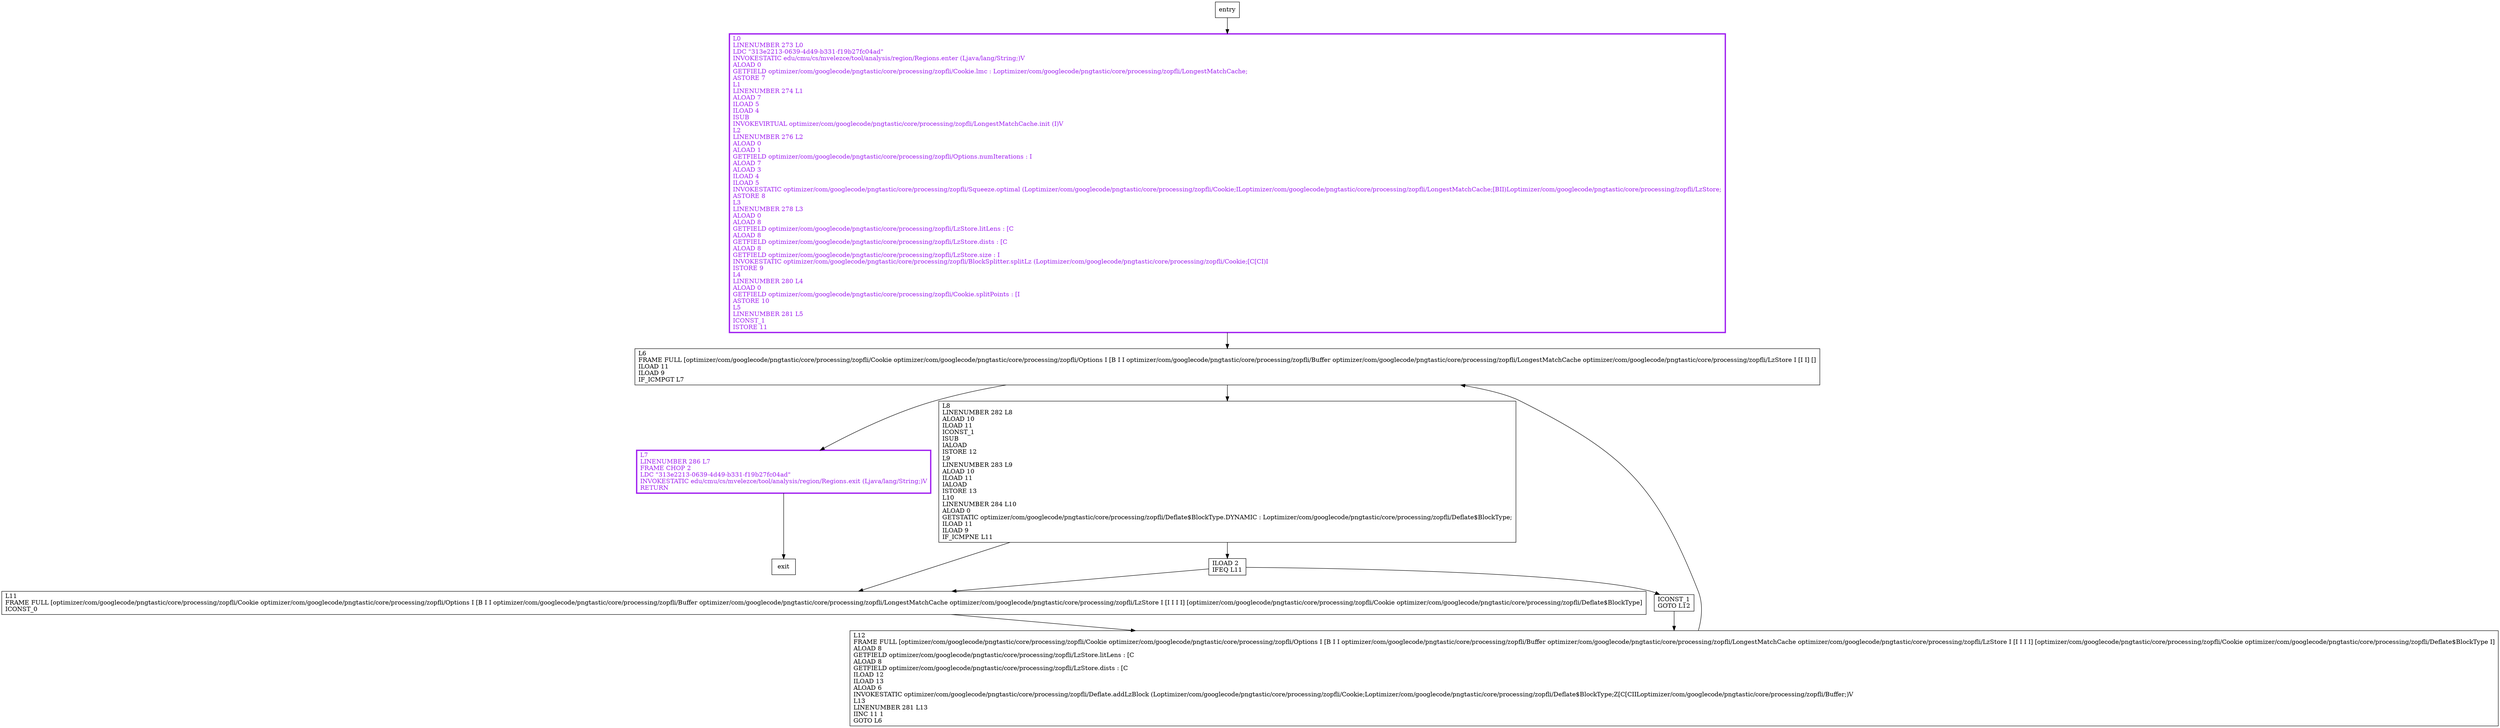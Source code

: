 digraph deflateSplittingLast {
node [shape=record];
600657906 [label="L6\lFRAME FULL [optimizer/com/googlecode/pngtastic/core/processing/zopfli/Cookie optimizer/com/googlecode/pngtastic/core/processing/zopfli/Options I [B I I optimizer/com/googlecode/pngtastic/core/processing/zopfli/Buffer optimizer/com/googlecode/pngtastic/core/processing/zopfli/LongestMatchCache optimizer/com/googlecode/pngtastic/core/processing/zopfli/LzStore I [I I] []\lILOAD 11\lILOAD 9\lIF_ICMPGT L7\l"];
680865258 [label="L7\lLINENUMBER 286 L7\lFRAME CHOP 2\lLDC \"313e2213-0639-4d49-b331-f19b27fc04ad\"\lINVOKESTATIC edu/cmu/cs/mvelezce/tool/analysis/region/Regions.exit (Ljava/lang/String;)V\lRETURN\l"];
339581587 [label="L11\lFRAME FULL [optimizer/com/googlecode/pngtastic/core/processing/zopfli/Cookie optimizer/com/googlecode/pngtastic/core/processing/zopfli/Options I [B I I optimizer/com/googlecode/pngtastic/core/processing/zopfli/Buffer optimizer/com/googlecode/pngtastic/core/processing/zopfli/LongestMatchCache optimizer/com/googlecode/pngtastic/core/processing/zopfli/LzStore I [I I I I] [optimizer/com/googlecode/pngtastic/core/processing/zopfli/Cookie optimizer/com/googlecode/pngtastic/core/processing/zopfli/Deflate$BlockType]\lICONST_0\l"];
1075996552 [label="ILOAD 2\lIFEQ L11\l"];
1532800776 [label="L12\lFRAME FULL [optimizer/com/googlecode/pngtastic/core/processing/zopfli/Cookie optimizer/com/googlecode/pngtastic/core/processing/zopfli/Options I [B I I optimizer/com/googlecode/pngtastic/core/processing/zopfli/Buffer optimizer/com/googlecode/pngtastic/core/processing/zopfli/LongestMatchCache optimizer/com/googlecode/pngtastic/core/processing/zopfli/LzStore I [I I I I] [optimizer/com/googlecode/pngtastic/core/processing/zopfli/Cookie optimizer/com/googlecode/pngtastic/core/processing/zopfli/Deflate$BlockType I]\lALOAD 8\lGETFIELD optimizer/com/googlecode/pngtastic/core/processing/zopfli/LzStore.litLens : [C\lALOAD 8\lGETFIELD optimizer/com/googlecode/pngtastic/core/processing/zopfli/LzStore.dists : [C\lILOAD 12\lILOAD 13\lALOAD 6\lINVOKESTATIC optimizer/com/googlecode/pngtastic/core/processing/zopfli/Deflate.addLzBlock (Loptimizer/com/googlecode/pngtastic/core/processing/zopfli/Cookie;Loptimizer/com/googlecode/pngtastic/core/processing/zopfli/Deflate$BlockType;Z[C[CIILoptimizer/com/googlecode/pngtastic/core/processing/zopfli/Buffer;)V\lL13\lLINENUMBER 281 L13\lIINC 11 1\lGOTO L6\l"];
602858680 [label="L0\lLINENUMBER 273 L0\lLDC \"313e2213-0639-4d49-b331-f19b27fc04ad\"\lINVOKESTATIC edu/cmu/cs/mvelezce/tool/analysis/region/Regions.enter (Ljava/lang/String;)V\lALOAD 0\lGETFIELD optimizer/com/googlecode/pngtastic/core/processing/zopfli/Cookie.lmc : Loptimizer/com/googlecode/pngtastic/core/processing/zopfli/LongestMatchCache;\lASTORE 7\lL1\lLINENUMBER 274 L1\lALOAD 7\lILOAD 5\lILOAD 4\lISUB\lINVOKEVIRTUAL optimizer/com/googlecode/pngtastic/core/processing/zopfli/LongestMatchCache.init (I)V\lL2\lLINENUMBER 276 L2\lALOAD 0\lALOAD 1\lGETFIELD optimizer/com/googlecode/pngtastic/core/processing/zopfli/Options.numIterations : I\lALOAD 7\lALOAD 3\lILOAD 4\lILOAD 5\lINVOKESTATIC optimizer/com/googlecode/pngtastic/core/processing/zopfli/Squeeze.optimal (Loptimizer/com/googlecode/pngtastic/core/processing/zopfli/Cookie;ILoptimizer/com/googlecode/pngtastic/core/processing/zopfli/LongestMatchCache;[BII)Loptimizer/com/googlecode/pngtastic/core/processing/zopfli/LzStore;\lASTORE 8\lL3\lLINENUMBER 278 L3\lALOAD 0\lALOAD 8\lGETFIELD optimizer/com/googlecode/pngtastic/core/processing/zopfli/LzStore.litLens : [C\lALOAD 8\lGETFIELD optimizer/com/googlecode/pngtastic/core/processing/zopfli/LzStore.dists : [C\lALOAD 8\lGETFIELD optimizer/com/googlecode/pngtastic/core/processing/zopfli/LzStore.size : I\lINVOKESTATIC optimizer/com/googlecode/pngtastic/core/processing/zopfli/BlockSplitter.splitLz (Loptimizer/com/googlecode/pngtastic/core/processing/zopfli/Cookie;[C[CI)I\lISTORE 9\lL4\lLINENUMBER 280 L4\lALOAD 0\lGETFIELD optimizer/com/googlecode/pngtastic/core/processing/zopfli/Cookie.splitPoints : [I\lASTORE 10\lL5\lLINENUMBER 281 L5\lICONST_1\lISTORE 11\l"];
1519911160 [label="L8\lLINENUMBER 282 L8\lALOAD 10\lILOAD 11\lICONST_1\lISUB\lIALOAD\lISTORE 12\lL9\lLINENUMBER 283 L9\lALOAD 10\lILOAD 11\lIALOAD\lISTORE 13\lL10\lLINENUMBER 284 L10\lALOAD 0\lGETSTATIC optimizer/com/googlecode/pngtastic/core/processing/zopfli/Deflate$BlockType.DYNAMIC : Loptimizer/com/googlecode/pngtastic/core/processing/zopfli/Deflate$BlockType;\lILOAD 11\lILOAD 9\lIF_ICMPNE L11\l"];
1096411163 [label="ICONST_1\lGOTO L12\l"];
entry;
exit;
600657906 -> 680865258;
600657906 -> 1519911160;
entry -> 602858680;
680865258 -> exit;
339581587 -> 1532800776;
1075996552 -> 339581587;
1075996552 -> 1096411163;
1532800776 -> 600657906;
602858680 -> 600657906;
1519911160 -> 339581587;
1519911160 -> 1075996552;
1096411163 -> 1532800776;
680865258[fontcolor="purple", penwidth=3, color="purple"];
602858680[fontcolor="purple", penwidth=3, color="purple"];
}
